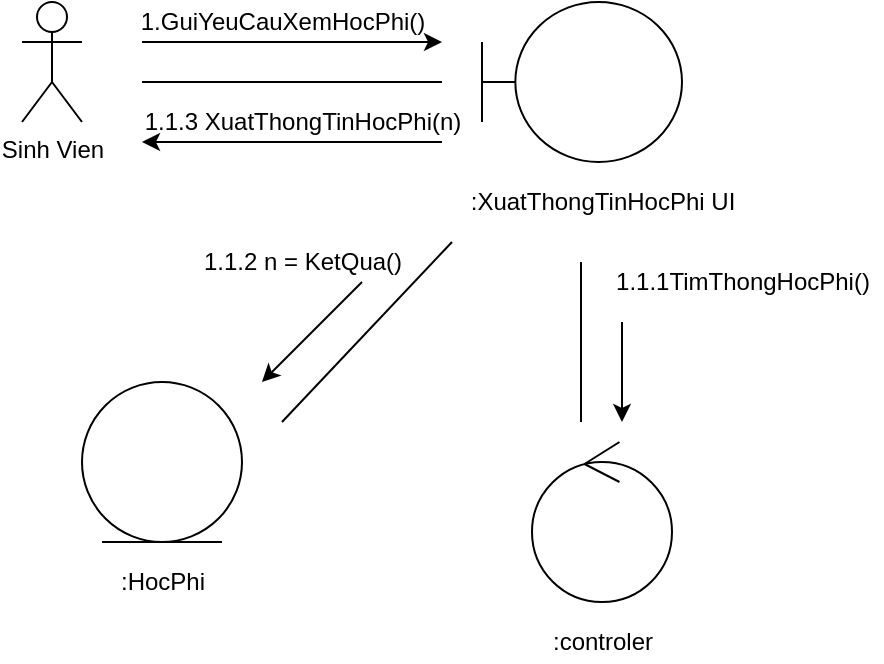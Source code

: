 <mxfile version="15.9.4" type="github">
  <diagram id="IOUigpzPTEmCii7dXNa6" name="Page-1">
    <mxGraphModel dx="1278" dy="547" grid="1" gridSize="10" guides="1" tooltips="1" connect="1" arrows="1" fold="1" page="1" pageScale="1" pageWidth="827" pageHeight="1169" math="0" shadow="0">
      <root>
        <mxCell id="0" />
        <mxCell id="1" parent="0" />
        <mxCell id="bufI9x-oFZrQRKT5Dpb--1" value="Sinh Vien&lt;br&gt;" style="shape=umlActor;verticalLabelPosition=bottom;verticalAlign=top;html=1;outlineConnect=0;" parent="1" vertex="1">
          <mxGeometry x="190" y="70" width="30" height="60" as="geometry" />
        </mxCell>
        <mxCell id="bufI9x-oFZrQRKT5Dpb--2" value="" style="endArrow=none;html=1;rounded=0;" parent="1" edge="1">
          <mxGeometry width="50" height="50" relative="1" as="geometry">
            <mxPoint x="250" y="110" as="sourcePoint" />
            <mxPoint x="400" y="110" as="targetPoint" />
          </mxGeometry>
        </mxCell>
        <mxCell id="bufI9x-oFZrQRKT5Dpb--3" value="" style="endArrow=classic;html=1;rounded=0;" parent="1" edge="1">
          <mxGeometry width="50" height="50" relative="1" as="geometry">
            <mxPoint x="250" y="90" as="sourcePoint" />
            <mxPoint x="400" y="90" as="targetPoint" />
          </mxGeometry>
        </mxCell>
        <mxCell id="bufI9x-oFZrQRKT5Dpb--4" value="1.GuiYeuCauXemHocPhi()" style="text;html=1;align=center;verticalAlign=middle;resizable=0;points=[];autosize=1;strokeColor=none;fillColor=none;" parent="1" vertex="1">
          <mxGeometry x="240" y="70" width="160" height="20" as="geometry" />
        </mxCell>
        <mxCell id="bufI9x-oFZrQRKT5Dpb--5" value="" style="shape=umlBoundary;whiteSpace=wrap;html=1;" parent="1" vertex="1">
          <mxGeometry x="420" y="70" width="100" height="80" as="geometry" />
        </mxCell>
        <mxCell id="bufI9x-oFZrQRKT5Dpb--6" value="" style="endArrow=classic;html=1;rounded=0;" parent="1" edge="1">
          <mxGeometry width="50" height="50" relative="1" as="geometry">
            <mxPoint x="400" y="140" as="sourcePoint" />
            <mxPoint x="250" y="140" as="targetPoint" />
          </mxGeometry>
        </mxCell>
        <mxCell id="bufI9x-oFZrQRKT5Dpb--7" value="1.1.3 XuatThongTinHocPhi(n)" style="text;html=1;align=center;verticalAlign=middle;resizable=0;points=[];autosize=1;strokeColor=none;fillColor=none;" parent="1" vertex="1">
          <mxGeometry x="245" y="120" width="170" height="20" as="geometry" />
        </mxCell>
        <mxCell id="bufI9x-oFZrQRKT5Dpb--8" value=":XuatThongTinHocPhi UI" style="text;html=1;align=center;verticalAlign=middle;resizable=0;points=[];autosize=1;strokeColor=none;fillColor=none;" parent="1" vertex="1">
          <mxGeometry x="405" y="160" width="150" height="20" as="geometry" />
        </mxCell>
        <mxCell id="bufI9x-oFZrQRKT5Dpb--9" value="" style="endArrow=none;html=1;rounded=0;" parent="1" edge="1">
          <mxGeometry width="50" height="50" relative="1" as="geometry">
            <mxPoint x="320" y="280" as="sourcePoint" />
            <mxPoint x="405" y="190" as="targetPoint" />
          </mxGeometry>
        </mxCell>
        <mxCell id="bufI9x-oFZrQRKT5Dpb--10" value="" style="endArrow=none;html=1;rounded=0;" parent="1" edge="1">
          <mxGeometry width="50" height="50" relative="1" as="geometry">
            <mxPoint x="469.5" y="280" as="sourcePoint" />
            <mxPoint x="469.5" y="200" as="targetPoint" />
          </mxGeometry>
        </mxCell>
        <mxCell id="bufI9x-oFZrQRKT5Dpb--11" value="" style="endArrow=classic;html=1;rounded=0;" parent="1" edge="1">
          <mxGeometry width="50" height="50" relative="1" as="geometry">
            <mxPoint x="360" y="210" as="sourcePoint" />
            <mxPoint x="310" y="260" as="targetPoint" />
          </mxGeometry>
        </mxCell>
        <mxCell id="bufI9x-oFZrQRKT5Dpb--12" value="" style="endArrow=classic;html=1;rounded=0;" parent="1" edge="1">
          <mxGeometry width="50" height="50" relative="1" as="geometry">
            <mxPoint x="490" y="230" as="sourcePoint" />
            <mxPoint x="490" y="280" as="targetPoint" />
          </mxGeometry>
        </mxCell>
        <mxCell id="bufI9x-oFZrQRKT5Dpb--13" value="" style="ellipse;shape=umlEntity;whiteSpace=wrap;html=1;" parent="1" vertex="1">
          <mxGeometry x="220" y="260" width="80" height="80" as="geometry" />
        </mxCell>
        <mxCell id="bufI9x-oFZrQRKT5Dpb--14" value=":HocPhi" style="text;html=1;align=center;verticalAlign=middle;resizable=0;points=[];autosize=1;strokeColor=none;fillColor=none;" parent="1" vertex="1">
          <mxGeometry x="230" y="350" width="60" height="20" as="geometry" />
        </mxCell>
        <mxCell id="bufI9x-oFZrQRKT5Dpb--15" value="" style="ellipse;shape=umlControl;whiteSpace=wrap;html=1;" parent="1" vertex="1">
          <mxGeometry x="445" y="290" width="70" height="80" as="geometry" />
        </mxCell>
        <mxCell id="bufI9x-oFZrQRKT5Dpb--16" value="1.1.2 n = KetQua()" style="text;html=1;align=center;verticalAlign=middle;resizable=0;points=[];autosize=1;strokeColor=none;fillColor=none;" parent="1" vertex="1">
          <mxGeometry x="275" y="190" width="110" height="20" as="geometry" />
        </mxCell>
        <mxCell id="bufI9x-oFZrQRKT5Dpb--17" value=":controler" style="text;html=1;align=center;verticalAlign=middle;resizable=0;points=[];autosize=1;strokeColor=none;fillColor=none;" parent="1" vertex="1">
          <mxGeometry x="445" y="380" width="70" height="20" as="geometry" />
        </mxCell>
        <mxCell id="bufI9x-oFZrQRKT5Dpb--18" value="1.1.1TimThongHocPhi()" style="text;html=1;align=center;verticalAlign=middle;resizable=0;points=[];autosize=1;strokeColor=none;fillColor=none;rotation=0;" parent="1" vertex="1">
          <mxGeometry x="480" y="200" width="140" height="20" as="geometry" />
        </mxCell>
      </root>
    </mxGraphModel>
  </diagram>
</mxfile>
